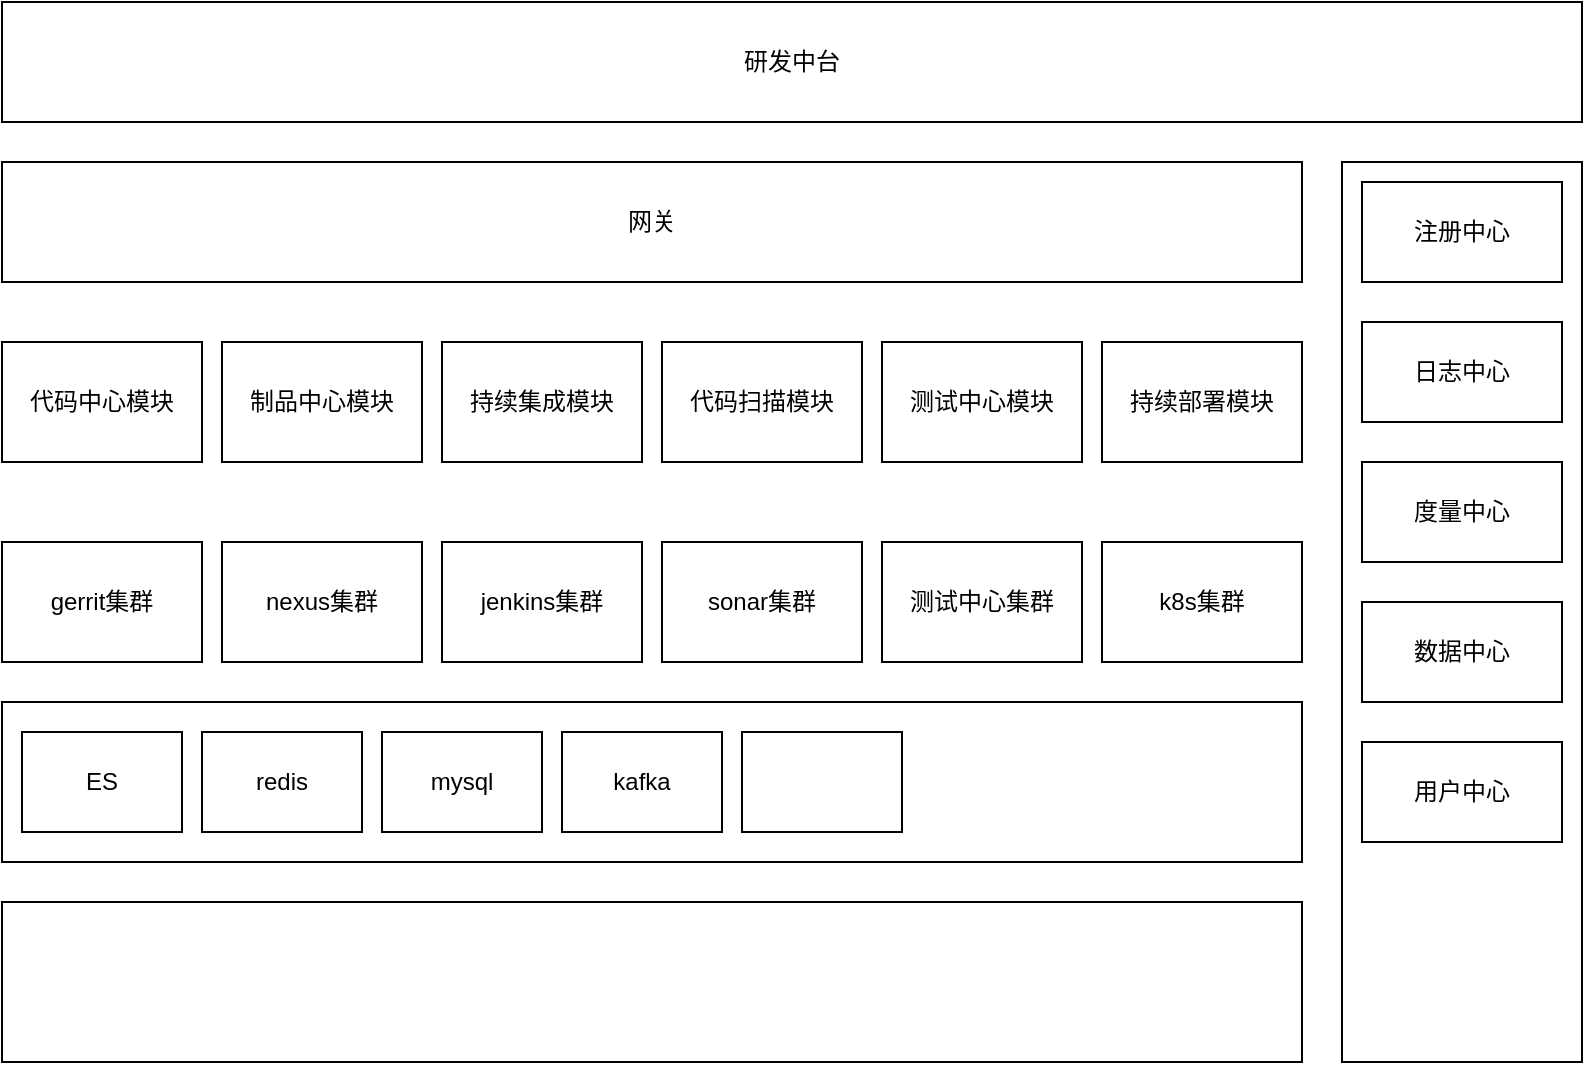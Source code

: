 <mxfile version="13.11.0" type="github">
  <diagram id="RYV5Dg4ML3ZZ4AlpleDK" name="Page-1">
    <mxGraphModel dx="946" dy="483" grid="1" gridSize="10" guides="1" tooltips="1" connect="1" arrows="1" fold="1" page="1" pageScale="1" pageWidth="827" pageHeight="1169" math="0" shadow="0">
      <root>
        <mxCell id="0" />
        <mxCell id="1" parent="0" />
        <mxCell id="wL_abTUQhFIqTPoKVArb-11" value="" style="rounded=0;whiteSpace=wrap;html=1;" vertex="1" parent="1">
          <mxGeometry x="740" y="170" width="120" height="450" as="geometry" />
        </mxCell>
        <mxCell id="wL_abTUQhFIqTPoKVArb-1" value="研发中台" style="rounded=0;whiteSpace=wrap;html=1;" vertex="1" parent="1">
          <mxGeometry x="70" y="90" width="790" height="60" as="geometry" />
        </mxCell>
        <mxCell id="wL_abTUQhFIqTPoKVArb-3" value="代码中心模块" style="rounded=0;whiteSpace=wrap;html=1;" vertex="1" parent="1">
          <mxGeometry x="70" y="260" width="100" height="60" as="geometry" />
        </mxCell>
        <mxCell id="wL_abTUQhFIqTPoKVArb-4" value="制品中心模块" style="rounded=0;whiteSpace=wrap;html=1;" vertex="1" parent="1">
          <mxGeometry x="180" y="260" width="100" height="60" as="geometry" />
        </mxCell>
        <mxCell id="wL_abTUQhFIqTPoKVArb-5" value="持续集成模块" style="rounded=0;whiteSpace=wrap;html=1;" vertex="1" parent="1">
          <mxGeometry x="290" y="260" width="100" height="60" as="geometry" />
        </mxCell>
        <mxCell id="wL_abTUQhFIqTPoKVArb-6" value="持续部署模块" style="rounded=0;whiteSpace=wrap;html=1;" vertex="1" parent="1">
          <mxGeometry x="620" y="260" width="100" height="60" as="geometry" />
        </mxCell>
        <mxCell id="wL_abTUQhFIqTPoKVArb-7" value="网关" style="rounded=0;whiteSpace=wrap;html=1;" vertex="1" parent="1">
          <mxGeometry x="70" y="170" width="650" height="60" as="geometry" />
        </mxCell>
        <mxCell id="wL_abTUQhFIqTPoKVArb-8" value="测试中心模块" style="rounded=0;whiteSpace=wrap;html=1;" vertex="1" parent="1">
          <mxGeometry x="510" y="260" width="100" height="60" as="geometry" />
        </mxCell>
        <mxCell id="wL_abTUQhFIqTPoKVArb-9" value="代码扫描模块" style="rounded=0;whiteSpace=wrap;html=1;" vertex="1" parent="1">
          <mxGeometry x="400" y="260" width="100" height="60" as="geometry" />
        </mxCell>
        <mxCell id="wL_abTUQhFIqTPoKVArb-10" value="注册中心" style="rounded=0;whiteSpace=wrap;html=1;" vertex="1" parent="1">
          <mxGeometry x="750" y="180" width="100" height="50" as="geometry" />
        </mxCell>
        <mxCell id="wL_abTUQhFIqTPoKVArb-12" value="" style="rounded=0;whiteSpace=wrap;html=1;" vertex="1" parent="1">
          <mxGeometry x="70" y="440" width="650" height="80" as="geometry" />
        </mxCell>
        <mxCell id="wL_abTUQhFIqTPoKVArb-13" value="ES" style="rounded=0;whiteSpace=wrap;html=1;" vertex="1" parent="1">
          <mxGeometry x="80" y="455" width="80" height="50" as="geometry" />
        </mxCell>
        <mxCell id="wL_abTUQhFIqTPoKVArb-14" value="redis" style="rounded=0;whiteSpace=wrap;html=1;" vertex="1" parent="1">
          <mxGeometry x="170" y="455" width="80" height="50" as="geometry" />
        </mxCell>
        <mxCell id="wL_abTUQhFIqTPoKVArb-15" value="mysql" style="rounded=0;whiteSpace=wrap;html=1;" vertex="1" parent="1">
          <mxGeometry x="260" y="455" width="80" height="50" as="geometry" />
        </mxCell>
        <mxCell id="wL_abTUQhFIqTPoKVArb-16" value="kafka" style="rounded=0;whiteSpace=wrap;html=1;" vertex="1" parent="1">
          <mxGeometry x="350" y="455" width="80" height="50" as="geometry" />
        </mxCell>
        <mxCell id="wL_abTUQhFIqTPoKVArb-17" value="" style="rounded=0;whiteSpace=wrap;html=1;" vertex="1" parent="1">
          <mxGeometry x="440" y="455" width="80" height="50" as="geometry" />
        </mxCell>
        <mxCell id="wL_abTUQhFIqTPoKVArb-18" value="gerrit集群" style="rounded=0;whiteSpace=wrap;html=1;" vertex="1" parent="1">
          <mxGeometry x="70" y="360" width="100" height="60" as="geometry" />
        </mxCell>
        <mxCell id="wL_abTUQhFIqTPoKVArb-19" value="nexus集群" style="rounded=0;whiteSpace=wrap;html=1;" vertex="1" parent="1">
          <mxGeometry x="180" y="360" width="100" height="60" as="geometry" />
        </mxCell>
        <mxCell id="wL_abTUQhFIqTPoKVArb-20" value="jenkins集群" style="rounded=0;whiteSpace=wrap;html=1;" vertex="1" parent="1">
          <mxGeometry x="290" y="360" width="100" height="60" as="geometry" />
        </mxCell>
        <mxCell id="wL_abTUQhFIqTPoKVArb-21" value="sonar集群" style="rounded=0;whiteSpace=wrap;html=1;" vertex="1" parent="1">
          <mxGeometry x="400" y="360" width="100" height="60" as="geometry" />
        </mxCell>
        <mxCell id="wL_abTUQhFIqTPoKVArb-22" value="测试中心集群" style="rounded=0;whiteSpace=wrap;html=1;" vertex="1" parent="1">
          <mxGeometry x="510" y="360" width="100" height="60" as="geometry" />
        </mxCell>
        <mxCell id="wL_abTUQhFIqTPoKVArb-23" value="k8s集群" style="rounded=0;whiteSpace=wrap;html=1;" vertex="1" parent="1">
          <mxGeometry x="620" y="360" width="100" height="60" as="geometry" />
        </mxCell>
        <mxCell id="wL_abTUQhFIqTPoKVArb-24" value="日志中心" style="rounded=0;whiteSpace=wrap;html=1;" vertex="1" parent="1">
          <mxGeometry x="750" y="250" width="100" height="50" as="geometry" />
        </mxCell>
        <mxCell id="wL_abTUQhFIqTPoKVArb-25" value="度量中心" style="rounded=0;whiteSpace=wrap;html=1;" vertex="1" parent="1">
          <mxGeometry x="750" y="320" width="100" height="50" as="geometry" />
        </mxCell>
        <mxCell id="wL_abTUQhFIqTPoKVArb-26" value="数据中心" style="rounded=0;whiteSpace=wrap;html=1;" vertex="1" parent="1">
          <mxGeometry x="750" y="390" width="100" height="50" as="geometry" />
        </mxCell>
        <mxCell id="wL_abTUQhFIqTPoKVArb-27" value="用户中心" style="rounded=0;whiteSpace=wrap;html=1;" vertex="1" parent="1">
          <mxGeometry x="750" y="460" width="100" height="50" as="geometry" />
        </mxCell>
        <mxCell id="wL_abTUQhFIqTPoKVArb-28" value="" style="rounded=0;whiteSpace=wrap;html=1;" vertex="1" parent="1">
          <mxGeometry x="70" y="540" width="650" height="80" as="geometry" />
        </mxCell>
      </root>
    </mxGraphModel>
  </diagram>
</mxfile>
